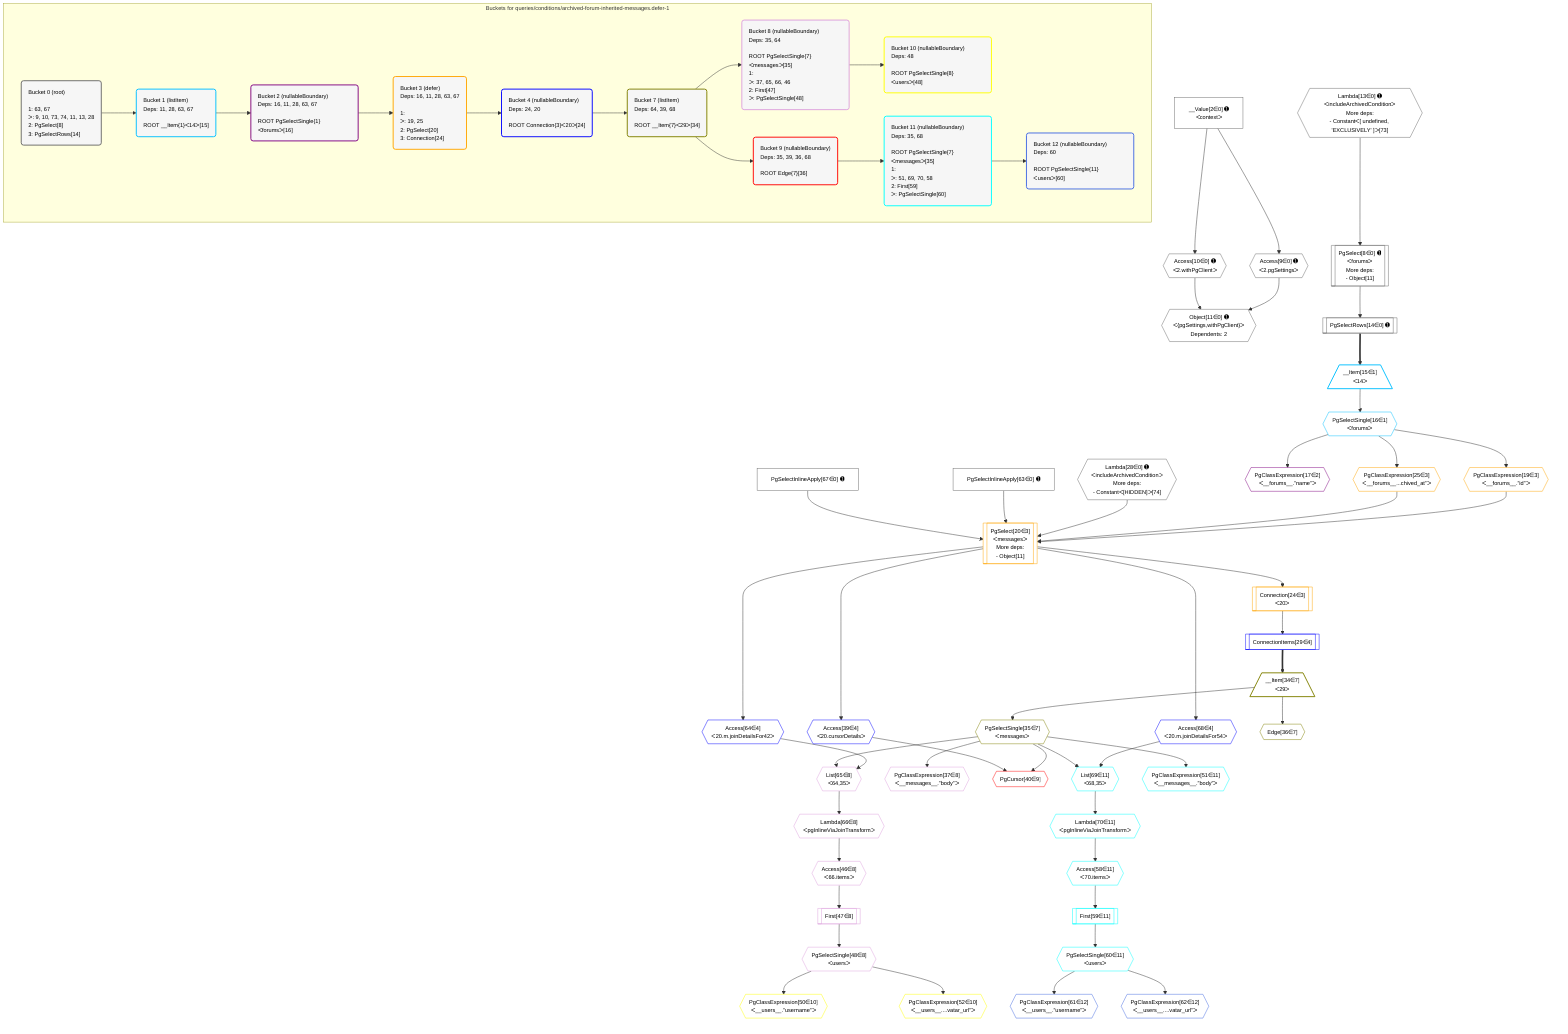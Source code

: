%%{init: {'themeVariables': { 'fontSize': '12px'}}}%%
graph TD
    classDef path fill:#eee,stroke:#000,color:#000
    classDef plan fill:#fff,stroke-width:1px,color:#000
    classDef itemplan fill:#fff,stroke-width:2px,color:#000
    classDef unbatchedplan fill:#dff,stroke-width:1px,color:#000
    classDef sideeffectplan fill:#fcc,stroke-width:2px,color:#000
    classDef bucket fill:#f6f6f6,color:#000,stroke-width:2px,text-align:left

    subgraph "Buckets for queries/conditions/archived-forum-inherited-messages.defer-1"
    Bucket0("Bucket 0 (root)<br /><br />1: 63, 67<br />ᐳ: 9, 10, 73, 74, 11, 13, 28<br />2: PgSelect[8]<br />3: PgSelectRows[14]"):::bucket
    Bucket1("Bucket 1 (listItem)<br />Deps: 11, 28, 63, 67<br /><br />ROOT __Item{1}ᐸ14ᐳ[15]"):::bucket
    Bucket2("Bucket 2 (nullableBoundary)<br />Deps: 16, 11, 28, 63, 67<br /><br />ROOT PgSelectSingle{1}ᐸforumsᐳ[16]"):::bucket
    Bucket3("Bucket 3 (defer)<br />Deps: 16, 11, 28, 63, 67<br /><br />1: <br />ᐳ: 19, 25<br />2: PgSelect[20]<br />3: Connection[24]"):::bucket
    Bucket4("Bucket 4 (nullableBoundary)<br />Deps: 24, 20<br /><br />ROOT Connection{3}ᐸ20ᐳ[24]"):::bucket
    Bucket7("Bucket 7 (listItem)<br />Deps: 64, 39, 68<br /><br />ROOT __Item{7}ᐸ29ᐳ[34]"):::bucket
    Bucket8("Bucket 8 (nullableBoundary)<br />Deps: 35, 64<br /><br />ROOT PgSelectSingle{7}ᐸmessagesᐳ[35]<br />1: <br />ᐳ: 37, 65, 66, 46<br />2: First[47]<br />ᐳ: PgSelectSingle[48]"):::bucket
    Bucket9("Bucket 9 (nullableBoundary)<br />Deps: 35, 39, 36, 68<br /><br />ROOT Edge{7}[36]"):::bucket
    Bucket10("Bucket 10 (nullableBoundary)<br />Deps: 48<br /><br />ROOT PgSelectSingle{8}ᐸusersᐳ[48]"):::bucket
    Bucket11("Bucket 11 (nullableBoundary)<br />Deps: 35, 68<br /><br />ROOT PgSelectSingle{7}ᐸmessagesᐳ[35]<br />1: <br />ᐳ: 51, 69, 70, 58<br />2: First[59]<br />ᐳ: PgSelectSingle[60]"):::bucket
    Bucket12("Bucket 12 (nullableBoundary)<br />Deps: 60<br /><br />ROOT PgSelectSingle{11}ᐸusersᐳ[60]"):::bucket
    end
    Bucket0 --> Bucket1
    Bucket1 --> Bucket2
    Bucket2 --> Bucket3
    Bucket3 --> Bucket4
    Bucket4 --> Bucket7
    Bucket7 --> Bucket8 & Bucket9
    Bucket8 --> Bucket10
    Bucket9 --> Bucket11
    Bucket11 --> Bucket12

    %% plan dependencies
    PgSelect8[["PgSelect[8∈0] ➊<br />ᐸforumsᐳ<br />More deps:<br />- Object[11]"]]:::plan
    Lambda13{{"Lambda[13∈0] ➊<br />ᐸincludeArchivedConditionᐳ<br />More deps:<br />- Constantᐸ[ undefined, 'EXCLUSIVELY' ]ᐳ[73]"}}:::plan
    Lambda13 --> PgSelect8
    Object11{{"Object[11∈0] ➊<br />ᐸ{pgSettings,withPgClient}ᐳ<br />Dependents: 2"}}:::plan
    Access9{{"Access[9∈0] ➊<br />ᐸ2.pgSettingsᐳ"}}:::plan
    Access10{{"Access[10∈0] ➊<br />ᐸ2.withPgClientᐳ"}}:::plan
    Access9 & Access10 --> Object11
    __Value2["__Value[2∈0] ➊<br />ᐸcontextᐳ"]:::plan
    __Value2 --> Access9
    __Value2 --> Access10
    PgSelectRows14[["PgSelectRows[14∈0] ➊"]]:::plan
    PgSelect8 --> PgSelectRows14
    Lambda28{{"Lambda[28∈0] ➊<br />ᐸincludeArchivedConditionᐳ<br />More deps:<br />- Constantᐸ[HIDDEN]ᐳ[74]"}}:::plan
    PgSelectInlineApply63["PgSelectInlineApply[63∈0] ➊"]:::plan
    PgSelectInlineApply67["PgSelectInlineApply[67∈0] ➊"]:::plan
    __Item15[/"__Item[15∈1]<br />ᐸ14ᐳ"\]:::itemplan
    PgSelectRows14 ==> __Item15
    PgSelectSingle16{{"PgSelectSingle[16∈1]<br />ᐸforumsᐳ"}}:::plan
    __Item15 --> PgSelectSingle16
    PgClassExpression17{{"PgClassExpression[17∈2]<br />ᐸ__forums__.”name”ᐳ"}}:::plan
    PgSelectSingle16 --> PgClassExpression17
    PgSelect20[["PgSelect[20∈3]<br />ᐸmessagesᐳ<br />More deps:<br />- Object[11]"]]:::plan
    PgClassExpression19{{"PgClassExpression[19∈3]<br />ᐸ__forums__.”id”ᐳ"}}:::plan
    PgClassExpression25{{"PgClassExpression[25∈3]<br />ᐸ__forums__...chived_at”ᐳ"}}:::plan
    PgClassExpression19 & PgClassExpression25 & Lambda28 & PgSelectInlineApply63 & PgSelectInlineApply67 --> PgSelect20
    PgSelectSingle16 --> PgClassExpression19
    Connection24[["Connection[24∈3]<br />ᐸ20ᐳ"]]:::plan
    PgSelect20 --> Connection24
    PgSelectSingle16 --> PgClassExpression25
    ConnectionItems29[["ConnectionItems[29∈4]"]]:::plan
    Connection24 --> ConnectionItems29
    Access39{{"Access[39∈4]<br />ᐸ20.cursorDetailsᐳ"}}:::plan
    PgSelect20 --> Access39
    Access64{{"Access[64∈4]<br />ᐸ20.m.joinDetailsFor42ᐳ"}}:::plan
    PgSelect20 --> Access64
    Access68{{"Access[68∈4]<br />ᐸ20.m.joinDetailsFor54ᐳ"}}:::plan
    PgSelect20 --> Access68
    __Item34[/"__Item[34∈7]<br />ᐸ29ᐳ"\]:::itemplan
    ConnectionItems29 ==> __Item34
    PgSelectSingle35{{"PgSelectSingle[35∈7]<br />ᐸmessagesᐳ"}}:::plan
    __Item34 --> PgSelectSingle35
    Edge36{{"Edge[36∈7]"}}:::plan
    __Item34 --> Edge36
    List65{{"List[65∈8]<br />ᐸ64,35ᐳ"}}:::plan
    Access64 & PgSelectSingle35 --> List65
    PgClassExpression37{{"PgClassExpression[37∈8]<br />ᐸ__messages__.”body”ᐳ"}}:::plan
    PgSelectSingle35 --> PgClassExpression37
    Access46{{"Access[46∈8]<br />ᐸ66.itemsᐳ"}}:::plan
    Lambda66{{"Lambda[66∈8]<br />ᐸpgInlineViaJoinTransformᐳ"}}:::plan
    Lambda66 --> Access46
    First47[["First[47∈8]"]]:::plan
    Access46 --> First47
    PgSelectSingle48{{"PgSelectSingle[48∈8]<br />ᐸusersᐳ"}}:::plan
    First47 --> PgSelectSingle48
    List65 --> Lambda66
    PgCursor40{{"PgCursor[40∈9]"}}:::plan
    PgSelectSingle35 & Access39 --> PgCursor40
    PgClassExpression50{{"PgClassExpression[50∈10]<br />ᐸ__users__.”username”ᐳ"}}:::plan
    PgSelectSingle48 --> PgClassExpression50
    PgClassExpression52{{"PgClassExpression[52∈10]<br />ᐸ__users__....vatar_url”ᐳ"}}:::plan
    PgSelectSingle48 --> PgClassExpression52
    List69{{"List[69∈11]<br />ᐸ68,35ᐳ"}}:::plan
    Access68 & PgSelectSingle35 --> List69
    PgClassExpression51{{"PgClassExpression[51∈11]<br />ᐸ__messages__.”body”ᐳ"}}:::plan
    PgSelectSingle35 --> PgClassExpression51
    Access58{{"Access[58∈11]<br />ᐸ70.itemsᐳ"}}:::plan
    Lambda70{{"Lambda[70∈11]<br />ᐸpgInlineViaJoinTransformᐳ"}}:::plan
    Lambda70 --> Access58
    First59[["First[59∈11]"]]:::plan
    Access58 --> First59
    PgSelectSingle60{{"PgSelectSingle[60∈11]<br />ᐸusersᐳ"}}:::plan
    First59 --> PgSelectSingle60
    List69 --> Lambda70
    PgClassExpression61{{"PgClassExpression[61∈12]<br />ᐸ__users__.”username”ᐳ"}}:::plan
    PgSelectSingle60 --> PgClassExpression61
    PgClassExpression62{{"PgClassExpression[62∈12]<br />ᐸ__users__....vatar_url”ᐳ"}}:::plan
    PgSelectSingle60 --> PgClassExpression62

    %% define steps
    classDef bucket0 stroke:#696969
    class Bucket0,__Value2,PgSelect8,Access9,Access10,Object11,Lambda13,PgSelectRows14,Lambda28,PgSelectInlineApply63,PgSelectInlineApply67 bucket0
    classDef bucket1 stroke:#00bfff
    class Bucket1,__Item15,PgSelectSingle16 bucket1
    classDef bucket2 stroke:#7f007f
    class Bucket2,PgClassExpression17 bucket2
    classDef bucket3 stroke:#ffa500
    class Bucket3,PgClassExpression19,PgSelect20,Connection24,PgClassExpression25 bucket3
    classDef bucket4 stroke:#0000ff
    class Bucket4,ConnectionItems29,Access39,Access64,Access68 bucket4
    classDef bucket7 stroke:#808000
    class Bucket7,__Item34,PgSelectSingle35,Edge36 bucket7
    classDef bucket8 stroke:#dda0dd
    class Bucket8,PgClassExpression37,Access46,First47,PgSelectSingle48,List65,Lambda66 bucket8
    classDef bucket9 stroke:#ff0000
    class Bucket9,PgCursor40 bucket9
    classDef bucket10 stroke:#ffff00
    class Bucket10,PgClassExpression50,PgClassExpression52 bucket10
    classDef bucket11 stroke:#00ffff
    class Bucket11,PgClassExpression51,Access58,First59,PgSelectSingle60,List69,Lambda70 bucket11
    classDef bucket12 stroke:#4169e1
    class Bucket12,PgClassExpression61,PgClassExpression62 bucket12